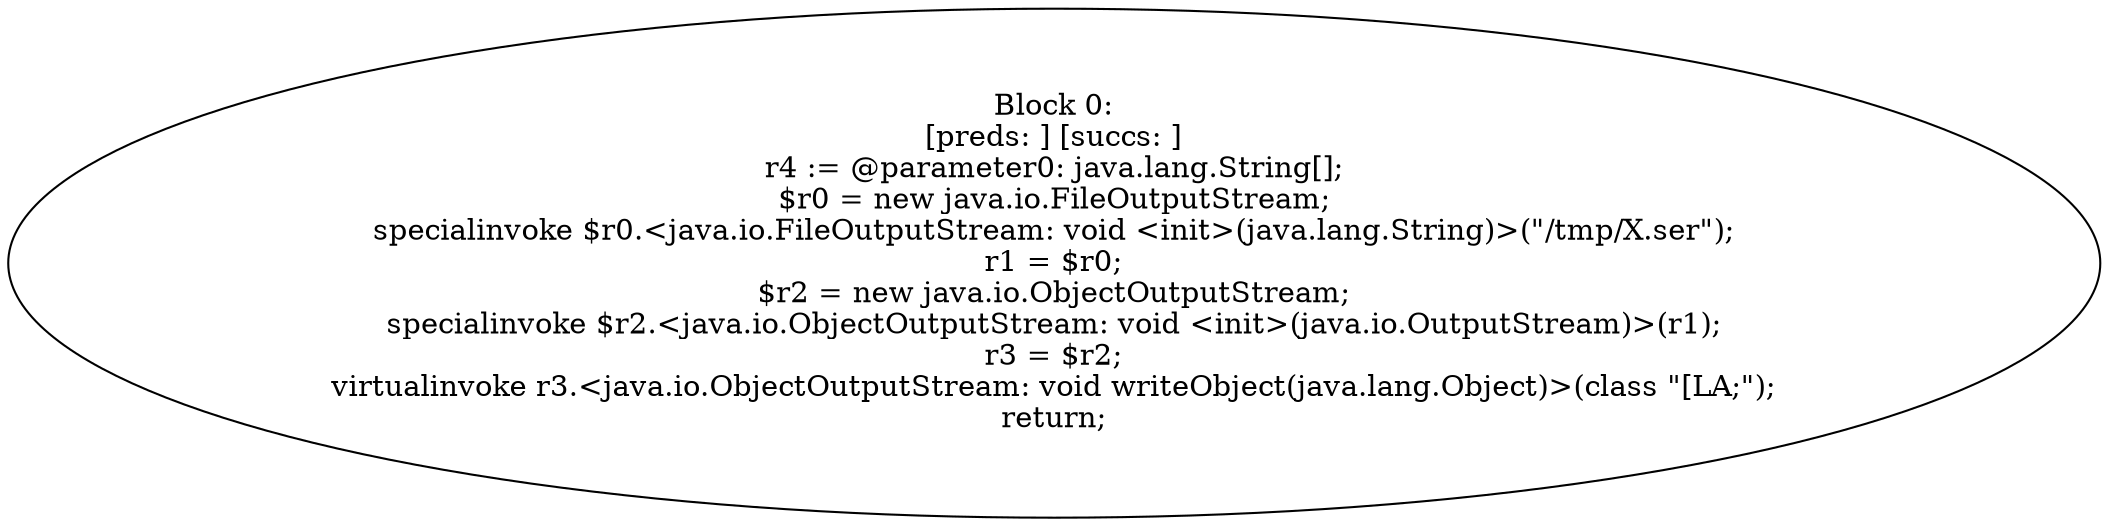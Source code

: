 digraph "unitGraph" {
    "Block 0:
[preds: ] [succs: ]
r4 := @parameter0: java.lang.String[];
$r0 = new java.io.FileOutputStream;
specialinvoke $r0.<java.io.FileOutputStream: void <init>(java.lang.String)>(\"/tmp/X.ser\");
r1 = $r0;
$r2 = new java.io.ObjectOutputStream;
specialinvoke $r2.<java.io.ObjectOutputStream: void <init>(java.io.OutputStream)>(r1);
r3 = $r2;
virtualinvoke r3.<java.io.ObjectOutputStream: void writeObject(java.lang.Object)>(class \"[LA;\");
return;
"
}
